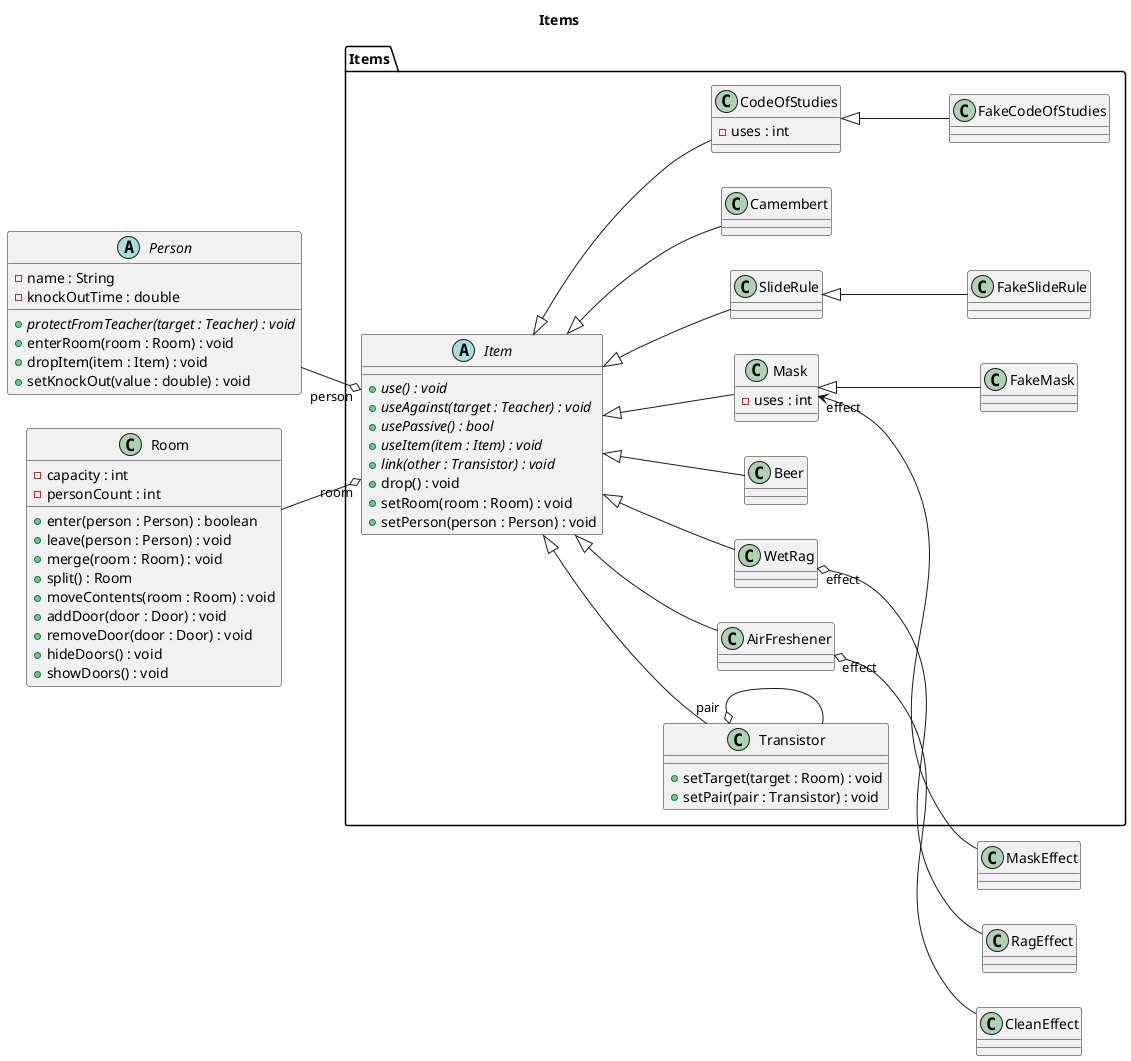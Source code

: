 @startuml items

title Items
left to right direction

package Items {
	abstract Item {
		+ {abstract} use() : void
		+ {abstract} useAgainst(target : Teacher) : void
		+ {abstract} usePassive() : bool
		+ {abstract} useItem(item : Item) : void
		+ {abstract} link(other : Transistor) : void
		+ drop() : void
		+ setRoom(room : Room) : void
		+ setPerson(person : Person) : void	
	}
	
	class SlideRule

	class FakeSlideRule
	
	class Transistor {
		+ setTarget(target : Room) : void
		+ setPair(pair : Transistor) : void
	}
	
	class CodeOfStudies {
		- uses : int
	}

	class FakeCodeOfStudies
	
	class Beer 
	
	class WetRag 
	
	class Mask {
		- uses : int
	}

	class FakeMask

	class Camembert

    class AirFreshener

	together {
		Item <|-- SlideRule
		Item <|-- Transistor
		Item <|-- CodeOfStudies
		Item <|-- Beer
		Item <|-- WetRag
		Item <|-- Mask
		Item <|-- Camembert
		Item <|-- AirFreshener

        CodeOfStudies <|-- FakeCodeOfStudies
        Mask <|-- FakeMask
        SlideRule <|-- FakeSlideRule
	}

	Transistor "pair" o- Transistor
}

abstract Person {
	- name : String
	- knockOutTime : double
	+ {abstract} protectFromTeacher(target : Teacher) : void
	+ enterRoom(room : Room) : void
	+ dropItem(item : Item) : void
	+ setKnockOut(value : double) : void
}

class Room {
	- capacity : int
	- personCount : int
	+ enter(person : Person) : boolean
	+ leave(person : Person) : void
	+ merge(room : Room) : void
	+ split() : Room
	+ moveContents(room : Room) : void
	+ addDoor(door : Door) : void
	+ removeDoor(door : Door) : void 
	+ hideDoors() : void
	+ showDoors() : void
}

Item "room" o-up- Room
Item "person" o-up- Person

AirFreshener "effect" o-- CleanEffect
WetRag "effect" o-- RagEffect
Mask "effect" <-- MaskEffect

@enduml